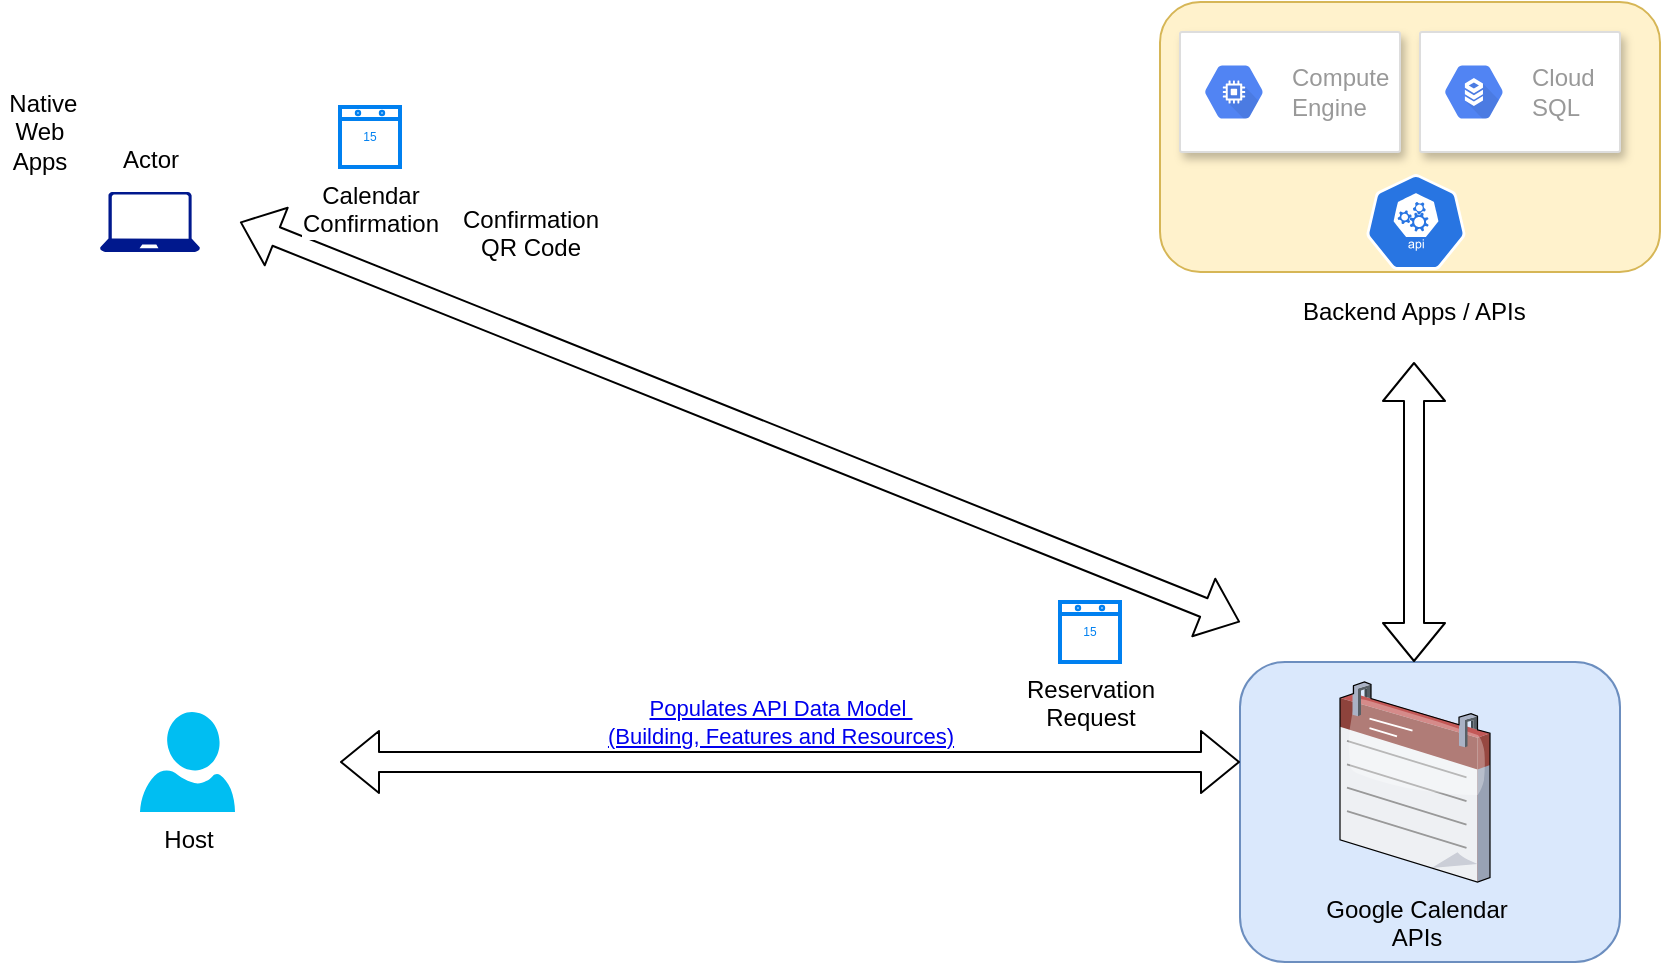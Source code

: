 <mxfile version="13.6.2" type="github" pages="11">
  <diagram id="6UR49E0zUCKmJUAcSpAE" name="architecture">
    <mxGraphModel dx="1033" dy="658" grid="1" gridSize="10" guides="1" tooltips="1" connect="1" arrows="1" fold="1" page="1" pageScale="1" pageWidth="1100" pageHeight="850" math="0" shadow="0">
      <root>
        <mxCell id="DVUXWdo4HBKXd4HaU4E6-0" />
        <mxCell id="DVUXWdo4HBKXd4HaU4E6-1" parent="DVUXWdo4HBKXd4HaU4E6-0" />
        <mxCell id="LEx7qD2o24YmSId129aY-12" value="" style="rounded=1;whiteSpace=wrap;html=1;fillColor=#dae8fc;strokeColor=#6c8ebf;" parent="DVUXWdo4HBKXd4HaU4E6-1" vertex="1">
          <mxGeometry x="640" y="690" width="190" height="150" as="geometry" />
        </mxCell>
        <mxCell id="IR8gEMqMYILpRB2Ss4oT-7" value="" style="rounded=1;whiteSpace=wrap;html=1;fillColor=#fff2cc;strokeColor=#d6b656;" parent="DVUXWdo4HBKXd4HaU4E6-1" vertex="1">
          <mxGeometry x="600" y="360" width="250" height="135" as="geometry" />
        </mxCell>
        <mxCell id="IR8gEMqMYILpRB2Ss4oT-0" value="Actor" style="shape=image;html=1;verticalAlign=top;verticalLabelPosition=bottom;labelBackgroundColor=#ffffff;imageAspect=0;aspect=fixed;image=https://cdn0.iconfinder.com/data/icons/emoji-3-5/64/hand_phone_smartphone-128.png" parent="DVUXWdo4HBKXd4HaU4E6-1" vertex="1">
          <mxGeometry x="70" y="375" width="50" height="50" as="geometry" />
        </mxCell>
        <mxCell id="IR8gEMqMYILpRB2Ss4oT-5" value="Google Calendar&lt;br&gt;APIs" style="verticalLabelPosition=bottom;aspect=fixed;html=1;verticalAlign=top;strokeColor=none;align=center;outlineConnect=0;shape=mxgraph.citrix.calendar;" parent="DVUXWdo4HBKXd4HaU4E6-1" vertex="1">
          <mxGeometry x="690" y="700" width="75" height="100" as="geometry" />
        </mxCell>
        <mxCell id="IR8gEMqMYILpRB2Ss4oT-6" value="Host" style="verticalLabelPosition=bottom;html=1;verticalAlign=top;align=center;strokeColor=none;fillColor=#00BEF2;shape=mxgraph.azure.user;" parent="DVUXWdo4HBKXd4HaU4E6-1" vertex="1">
          <mxGeometry x="90" y="715" width="47.5" height="50" as="geometry" />
        </mxCell>
        <mxCell id="IR8gEMqMYILpRB2Ss4oT-8" value="&amp;nbsp;Backend Apps / APIs" style="text;html=1;align=center;verticalAlign=middle;resizable=0;points=[];autosize=1;" parent="DVUXWdo4HBKXd4HaU4E6-1" vertex="1">
          <mxGeometry x="660" y="505" width="130" height="20" as="geometry" />
        </mxCell>
        <mxCell id="IR8gEMqMYILpRB2Ss4oT-9" value="" style="shape=flexArrow;endArrow=classic;html=1;startArrow=block;" parent="DVUXWdo4HBKXd4HaU4E6-1" edge="1">
          <mxGeometry width="50" height="50" relative="1" as="geometry">
            <mxPoint x="727" y="540" as="sourcePoint" />
            <mxPoint x="727" y="690" as="targetPoint" />
          </mxGeometry>
        </mxCell>
        <mxCell id="LEx7qD2o24YmSId129aY-2" value="" style="shape=flexArrow;endArrow=classic;html=1;strokeColor=#000000;startArrow=block;" parent="DVUXWdo4HBKXd4HaU4E6-1" edge="1">
          <mxGeometry width="50" height="50" relative="1" as="geometry">
            <mxPoint x="190" y="740" as="sourcePoint" />
            <mxPoint x="640" y="740" as="targetPoint" />
          </mxGeometry>
        </mxCell>
        <mxCell id="LEx7qD2o24YmSId129aY-3" value="&lt;a href=&quot;https://support.google.com/a/answer/1033925&quot;&gt;Populates API Data Model&amp;nbsp;&lt;br&gt;(Building, Features and Resources)&lt;/a&gt;" style="edgeLabel;html=1;align=center;verticalAlign=middle;resizable=0;points=[];" parent="LEx7qD2o24YmSId129aY-2" vertex="1" connectable="0">
          <mxGeometry x="-0.205" y="-2" relative="1" as="geometry">
            <mxPoint x="41" y="-22" as="offset" />
          </mxGeometry>
        </mxCell>
        <mxCell id="LEx7qD2o24YmSId129aY-5" value="" style="aspect=fixed;pointerEvents=1;shadow=0;dashed=0;html=1;strokeColor=none;labelPosition=center;verticalLabelPosition=bottom;verticalAlign=top;align=center;fillColor=#00188D;shape=mxgraph.azure.laptop" parent="DVUXWdo4HBKXd4HaU4E6-1" vertex="1">
          <mxGeometry x="70" y="455" width="50" height="30" as="geometry" />
        </mxCell>
        <mxCell id="LEx7qD2o24YmSId129aY-6" value="Reservation &lt;br&gt;Request" style="html=1;verticalLabelPosition=bottom;align=center;labelBackgroundColor=#ffffff;verticalAlign=top;strokeWidth=2;strokeColor=#0080F0;shadow=0;dashed=0;shape=mxgraph.ios7.icons.calendar;" parent="DVUXWdo4HBKXd4HaU4E6-1" vertex="1">
          <mxGeometry x="550" y="660" width="30" height="30" as="geometry" />
        </mxCell>
        <mxCell id="LEx7qD2o24YmSId129aY-7" value="" style="shape=flexArrow;endArrow=classic;html=1;startArrow=block;" parent="DVUXWdo4HBKXd4HaU4E6-1" edge="1">
          <mxGeometry width="50" height="50" relative="1" as="geometry">
            <mxPoint x="640" y="670" as="sourcePoint" />
            <mxPoint x="140" y="470" as="targetPoint" />
          </mxGeometry>
        </mxCell>
        <mxCell id="ki2Zh7Pq-nfiL1ydGcVm-2" value="" style="strokeColor=#dddddd;shadow=1;strokeWidth=1;rounded=1;absoluteArcSize=1;arcSize=2;" parent="DVUXWdo4HBKXd4HaU4E6-1" vertex="1">
          <mxGeometry x="730" y="375" width="100" height="60" as="geometry" />
        </mxCell>
        <mxCell id="ki2Zh7Pq-nfiL1ydGcVm-3" value="Cloud&#xa;SQL" style="dashed=0;connectable=0;html=1;fillColor=#5184F3;strokeColor=none;shape=mxgraph.gcp2.hexIcon;prIcon=cloud_sql;part=1;labelPosition=right;verticalLabelPosition=middle;align=left;verticalAlign=middle;spacingLeft=5;fontColor=#999999;fontSize=12;" parent="ki2Zh7Pq-nfiL1ydGcVm-2" vertex="1">
          <mxGeometry y="0.5" width="44" height="39" relative="1" as="geometry">
            <mxPoint x="5" y="-19.5" as="offset" />
          </mxGeometry>
        </mxCell>
        <mxCell id="ki2Zh7Pq-nfiL1ydGcVm-4" value="" style="strokeColor=#dddddd;shadow=1;strokeWidth=1;rounded=1;absoluteArcSize=1;arcSize=2;" parent="DVUXWdo4HBKXd4HaU4E6-1" vertex="1">
          <mxGeometry x="610" y="375" width="110" height="60" as="geometry" />
        </mxCell>
        <mxCell id="ki2Zh7Pq-nfiL1ydGcVm-5" value="Compute&#xa;Engine" style="dashed=0;connectable=0;html=1;fillColor=#5184F3;strokeColor=none;shape=mxgraph.gcp2.hexIcon;prIcon=compute_engine;part=1;labelPosition=right;verticalLabelPosition=middle;align=left;verticalAlign=middle;spacingLeft=5;fontColor=#999999;fontSize=12;" parent="ki2Zh7Pq-nfiL1ydGcVm-4" vertex="1">
          <mxGeometry y="0.5" width="44" height="39" relative="1" as="geometry">
            <mxPoint x="5" y="-19.5" as="offset" />
          </mxGeometry>
        </mxCell>
        <mxCell id="ki2Zh7Pq-nfiL1ydGcVm-6" value="Calendar &lt;br&gt;Confirmation" style="html=1;verticalLabelPosition=bottom;align=center;labelBackgroundColor=#ffffff;verticalAlign=top;strokeWidth=2;strokeColor=#0080F0;shadow=0;dashed=0;shape=mxgraph.ios7.icons.calendar;" parent="DVUXWdo4HBKXd4HaU4E6-1" vertex="1">
          <mxGeometry x="190" y="412.5" width="30" height="30" as="geometry" />
        </mxCell>
        <mxCell id="ki2Zh7Pq-nfiL1ydGcVm-9" value="&amp;nbsp;Native Web Apps" style="text;html=1;strokeColor=none;fillColor=none;align=center;verticalAlign=middle;whiteSpace=wrap;rounded=0;" parent="DVUXWdo4HBKXd4HaU4E6-1" vertex="1">
          <mxGeometry x="20" y="415" width="40" height="20" as="geometry" />
        </mxCell>
        <mxCell id="ki2Zh7Pq-nfiL1ydGcVm-10" value="" style="html=1;dashed=0;whitespace=wrap;fillColor=#2875E2;strokeColor=#ffffff;points=[[0.005,0.63,0],[0.1,0.2,0],[0.9,0.2,0],[0.5,0,0],[0.995,0.63,0],[0.72,0.99,0],[0.5,1,0],[0.28,0.99,0]];shape=mxgraph.kubernetes.icon;prIcon=api" parent="DVUXWdo4HBKXd4HaU4E6-1" vertex="1">
          <mxGeometry x="703" y="446" width="50" height="48" as="geometry" />
        </mxCell>
        <mxCell id="ki2Zh7Pq-nfiL1ydGcVm-11" value="Confirmation &lt;br&gt;QR Code" style="shape=image;html=1;verticalAlign=top;verticalLabelPosition=bottom;labelBackgroundColor=#ffffff;imageAspect=0;aspect=fixed;image=https://cdn1.iconfinder.com/data/icons/ecommerce-and-business-icon-set/128/qr-code.png" parent="DVUXWdo4HBKXd4HaU4E6-1" vertex="1">
          <mxGeometry x="260" y="405" width="50" height="50" as="geometry" />
        </mxCell>
      </root>
    </mxGraphModel>
  </diagram>
  <diagram id="uDixLBJ5sf7AJKXVnIRn" name="flow">
    
    <mxGraphModel dx="1033" dy="613" grid="1" gridSize="10" guides="1" tooltips="1" connect="1" arrows="1" fold="1" page="1" pageScale="1" pageWidth="850" pageHeight="1100" math="0" shadow="0">
      
      <root>
        
        <mxCell id="O6MYa030lRG6c-xs35VH-0" />
        
        <mxCell id="O6MYa030lRG6c-xs35VH-1" parent="O6MYa030lRG6c-xs35VH-0" />
        
        <mxCell id="O6MYa030lRG6c-xs35VH-2" value="" style="verticalLabelPosition=bottom;verticalAlign=top;html=1;shape=mxgraph.basic.partConcEllipse;startAngle=0.75;endAngle=0.5;arcWidth=0.25;fillColor=#10739E;strokeColor=none;shadow=0;" parent="O6MYa030lRG6c-xs35VH-1" vertex="1">
          
          <mxGeometry x="260" y="270" width="120" height="120" as="geometry" />
          
        </mxCell>
        
        <mxCell id="O6MYa030lRG6c-xs35VH-3" value="" style="verticalLabelPosition=bottom;verticalAlign=top;html=1;shape=mxgraph.basic.partConcEllipse;startAngle=0.25;endAngle=0;arcWidth=0.25;fillColor=#F2931E;strokeColor=none;shadow=0;" parent="O6MYa030lRG6c-xs35VH-1" vertex="1">
          
          <mxGeometry x="260" y="375" width="120" height="120" as="geometry" />
          
        </mxCell>
        
        <mxCell id="O6MYa030lRG6c-xs35VH-4" value="" style="verticalLabelPosition=bottom;verticalAlign=top;html=1;shape=mxgraph.basic.partConcEllipse;startAngle=0.75;endAngle=0.5;arcWidth=0.25;fillColor=#AE4132;strokeColor=none;shadow=0;" parent="O6MYa030lRG6c-xs35VH-1" vertex="1">
          
          <mxGeometry x="365" y="375" width="120" height="120" as="geometry" />
          
        </mxCell>
        
        <mxCell id="O6MYa030lRG6c-xs35VH-5" value="" style="verticalLabelPosition=bottom;verticalAlign=top;html=1;shape=mxgraph.basic.partConcEllipse;startAngle=0.25;endAngle=0;arcWidth=0.25;fillColor=#23445D;strokeColor=none;shadow=0;" parent="O6MYa030lRG6c-xs35VH-1" vertex="1">
          
          <mxGeometry x="365" y="480" width="120" height="120" as="geometry" />
          
        </mxCell>
        
        <mxCell id="O6MYa030lRG6c-xs35VH-6" value="" style="verticalLabelPosition=bottom;verticalAlign=top;html=1;shape=mxgraph.basic.partConcEllipse;startAngle=0.75;endAngle=0.5;arcWidth=0.25;fillColor=#12AAB5;strokeColor=none;shadow=0;" parent="O6MYa030lRG6c-xs35VH-1" vertex="1">
          
          <mxGeometry x="470" y="480" width="120" height="120" as="geometry" />
          
        </mxCell>
        
        <mxCell id="O6MYa030lRG6c-xs35VH-7" value="1" style="shape=ellipse;strokeWidth=6;strokeColor=#10739E;fontSize=15;html=1;fontStyle=1;fontColor=#10739E;shadow=1;" parent="O6MYa030lRG6c-xs35VH-1" vertex="1">
          
          <mxGeometry x="295" y="305" width="50" height="50" as="geometry" />
          
        </mxCell>
        
        <mxCell id="O6MYa030lRG6c-xs35VH-8" value="2" style="shape=ellipse;strokeWidth=6;strokeColor=#F2931E;fontSize=15;html=1;fontStyle=1;fontColor=#F2931E;shadow=1;" parent="O6MYa030lRG6c-xs35VH-1" vertex="1">
          
          <mxGeometry x="295" y="410" width="50" height="50" as="geometry" />
          
        </mxCell>
        
        <mxCell id="O6MYa030lRG6c-xs35VH-9" value="3" style="shape=ellipse;strokeWidth=6;strokeColor=#AE4132;fontSize=15;html=1;fontStyle=1;fontColor=#AE4132;shadow=1;" parent="O6MYa030lRG6c-xs35VH-1" vertex="1">
          
          <mxGeometry x="400" y="410" width="50" height="50" as="geometry" />
          
        </mxCell>
        
        <mxCell id="O6MYa030lRG6c-xs35VH-10" value="4" style="shape=ellipse;strokeWidth=6;strokeColor=#23445D;fontSize=15;html=1;fontStyle=1;fontColor=#23445D;shadow=1;" parent="O6MYa030lRG6c-xs35VH-1" vertex="1">
          
          <mxGeometry x="400" y="515" width="50" height="50" as="geometry" />
          
        </mxCell>
        
        <mxCell id="O6MYa030lRG6c-xs35VH-11" value="5" style="shape=ellipse;strokeWidth=6;strokeColor=#12AAB5;fontSize=15;html=1;fontStyle=1;fontColor=#12AAB5;shadow=1;" parent="O6MYa030lRG6c-xs35VH-1" vertex="1">
          
          <mxGeometry x="505" y="515" width="50" height="50" as="geometry" />
          
        </mxCell>
        
        <mxCell id="O6MYa030lRG6c-xs35VH-12" value="&lt;font style=&quot;font-size: 10px&quot;&gt;&lt;font style=&quot;font-size: 12px&quot; color=&quot;#10739E&quot;&gt;&lt;b&gt;Backend&lt;/b&gt;&lt;/font&gt;&lt;br&gt;&lt;font size=&quot;1&quot;&gt;Admin backend sets up section/course calendar events for all registered students&lt;/font&gt;&lt;/font&gt;" style="rounded=1;strokeColor=none;fillColor=#EEEEEE;align=center;arcSize=12;verticalAlign=top;whiteSpace=wrap;html=1;fontSize=12;spacing=3;shadow=0;" parent="O6MYa030lRG6c-xs35VH-1" vertex="1">
          
          <mxGeometry x="390" y="290" width="180" height="70" as="geometry" />
          
        </mxCell>
        
        <mxCell id="O6MYa030lRG6c-xs35VH-13" value="&lt;font&gt;&lt;font style=&quot;font-size: 12px&quot; color=&quot;#F2931E&quot;&gt;&lt;b&gt;App&lt;/b&gt;&lt;/font&gt;&lt;br&gt;&lt;br&gt;&lt;span style=&quot;font-size: 10px&quot;&gt;Student sends booking requests up to [48h] before the section/class starts and takes a health pledge.&lt;/span&gt;&lt;br&gt;&lt;/font&gt;" style="rounded=1;strokeColor=none;fillColor=#EEEEEE;align=center;arcSize=12;verticalAlign=top;whiteSpace=wrap;html=1;fontSize=12;spacing=3;shadow=0;" parent="O6MYa030lRG6c-xs35VH-1" vertex="1">
          
          <mxGeometry x="70" y="400" width="180" height="80" as="geometry" />
          
        </mxCell>
        
        <mxCell id="O6MYa030lRG6c-xs35VH-14" value="&lt;font&gt;&lt;font style=&quot;font-size: 12px&quot; color=&quot;#AE4132&quot;&gt;&lt;b&gt;Backend&lt;/b&gt;&lt;/font&gt;&lt;br&gt;&lt;span style=&quot;font-size: 10px&quot;&gt;It sends booking confirmation to a subset of students selected by a policy (algorithm).&lt;/span&gt;&lt;br&gt;&lt;/font&gt;" style="rounded=1;strokeColor=none;fillColor=#EEEEEE;align=center;arcSize=12;verticalAlign=top;whiteSpace=wrap;html=1;fontSize=12;spacing=3;shadow=0;" parent="O6MYa030lRG6c-xs35VH-1" vertex="1">
          
          <mxGeometry x="495" y="400" width="180" height="70" as="geometry" />
          
        </mxCell>
        
        <mxCell id="O6MYa030lRG6c-xs35VH-15" value="&lt;font&gt;&lt;font style=&quot;font-size: 12px&quot; color=&quot;#23445D&quot;&gt;&lt;b&gt;App&lt;/b&gt;&lt;/font&gt;&lt;br&gt;&lt;font size=&quot;1&quot;&gt;Confirmed students 24h before class starts, receive&amp;nbsp;&lt;/font&gt;&lt;span style=&quot;font-size: x-small&quot;&gt;calendar confirmation and can access the&amp;nbsp;&lt;/span&gt;&lt;font size=&quot;1&quot;&gt;QR Code.&lt;/font&gt;&lt;br&gt;&lt;/font&gt;" style="rounded=1;strokeColor=none;fillColor=#EEEEEE;align=center;arcSize=12;verticalAlign=top;whiteSpace=wrap;html=1;fontSize=12;spacing=3;shadow=0;" parent="O6MYa030lRG6c-xs35VH-1" vertex="1">
          
          <mxGeometry x="150" y="505" width="205" height="75" as="geometry" />
          
        </mxCell>
        
        <mxCell id="O6MYa030lRG6c-xs35VH-16" value="&lt;font&gt;&lt;font color=&quot;#12aab5&quot;&gt;&lt;b&gt;App&lt;/b&gt;&lt;/font&gt;&lt;br&gt;&lt;font size=&quot;1&quot;&gt;Professor scans the students&#39; QR code&amp;nbsp;&lt;/font&gt;&lt;span style=&quot;font-size: x-small&quot;&gt;at the beginning of the class and attendance is updated.&lt;/span&gt;&lt;br&gt;&lt;/font&gt;" style="rounded=1;strokeColor=none;fillColor=#EEEEEE;align=center;arcSize=12;verticalAlign=top;whiteSpace=wrap;html=1;fontSize=12;spacing=3;shadow=0;" parent="O6MYa030lRG6c-xs35VH-1" vertex="1">
          
          <mxGeometry x="600" y="505" width="180" height="70" as="geometry" />
          
        </mxCell>
        
      </root>
      
    </mxGraphModel>
    
  </diagram>
  <diagram id="9K_WC3aeW83WYNAwP4Ut" name="roles">
    
    <mxGraphModel dx="1251" dy="794" grid="1" gridSize="10" guides="1" tooltips="1" connect="1" arrows="1" fold="1" page="1" pageScale="1" pageWidth="850" pageHeight="1100" math="0" shadow="0">
      
      <root>
        
        <mxCell id="loiepSlWFmzy4rCkkztg-0" />
        
        <mxCell id="loiepSlWFmzy4rCkkztg-1" parent="loiepSlWFmzy4rCkkztg-0" />
        
        <mxCell id="loiepSlWFmzy4rCkkztg-10" value="" style="group" parent="loiepSlWFmzy4rCkkztg-1" vertex="1" connectable="0">
          
          <mxGeometry x="150" y="60" width="440" height="430" as="geometry" />
          
        </mxCell>
        
        <mxCell id="loiepSlWFmzy4rCkkztg-6" value="" style="ellipse;html=1;strokeWidth=4;fillColor=#10739E;strokeColor=#ffffff;shadow=0;fontSize=10;fontColor=#FFFFFF;align=center;fontStyle=0;whiteSpace=wrap;spacing=10;" parent="loiepSlWFmzy4rCkkztg-10" vertex="1">
          
          <mxGeometry width="440" height="430" as="geometry" />
          
        </mxCell>
        
        <mxCell id="loiepSlWFmzy4rCkkztg-7" value="" style="ellipse;html=1;strokeWidth=4;fillColor=#F2931E;strokeColor=#ffffff;shadow=0;fontSize=10;fontColor=#FFFFFF;align=center;fontStyle=0;whiteSpace=wrap;spacing=10;" parent="loiepSlWFmzy4rCkkztg-10" vertex="1">
          
          <mxGeometry x="62.857" y="61.429" width="314.286" height="307.143" as="geometry" />
          
        </mxCell>
        
        <mxCell id="loiepSlWFmzy4rCkkztg-8" value="" style="ellipse;html=1;strokeWidth=4;fillColor=#AE4132;strokeColor=#ffffff;shadow=0;fontSize=10;fontColor=#FFFFFF;align=center;fontStyle=0;whiteSpace=wrap;spacing=10;" parent="loiepSlWFmzy4rCkkztg-10" vertex="1">
          
          <mxGeometry x="125.714" y="122.857" width="188.571" height="184.286" as="geometry" />
          
        </mxCell>
        
        <mxCell id="loiepSlWFmzy4rCkkztg-9" value="STUDENT" style="ellipse;html=1;strokeWidth=4;fillColor=#23445D;strokeColor=#ffffff;shadow=0;fontSize=10;fontColor=#FFFFFF;align=center;fontStyle=0;whiteSpace=wrap;spacing=10;" parent="loiepSlWFmzy4rCkkztg-10" vertex="1">
          
          <mxGeometry x="188.571" y="184.286" width="62.857" height="61.429" as="geometry" />
          
        </mxCell>
        
        <mxCell id="loiepSlWFmzy4rCkkztg-11" value="FACULTY" style="text;html=1;strokeColor=none;fillColor=none;align=center;verticalAlign=middle;whiteSpace=wrap;rounded=0;fontColor=#FFFFFF;" parent="loiepSlWFmzy4rCkkztg-10" vertex="1">
          
          <mxGeometry x="200" y="150" width="40" height="20" as="geometry" />
          
        </mxCell>
        
        <mxCell id="loiepSlWFmzy4rCkkztg-12" value="ADMINISTRATION" style="text;html=1;strokeColor=none;fillColor=none;align=center;verticalAlign=middle;whiteSpace=wrap;rounded=0;fontColor=#FFFFFF;" parent="loiepSlWFmzy4rCkkztg-10" vertex="1">
          
          <mxGeometry x="200" y="90" width="40" height="20" as="geometry" />
          
        </mxCell>
        
      </root>
      
    </mxGraphModel>
    
  </diagram>
  <diagram id="oVmoF0TRaC0kAYSAslc9" name="capacity-limits">
    
    <mxGraphModel dx="1251" dy="794" grid="1" gridSize="10" guides="1" tooltips="1" connect="1" arrows="1" fold="1" page="1" pageScale="1" pageWidth="850" pageHeight="1100" math="1" shadow="0">
      
      <root>
        
        <mxCell id="KMY4CzMLG-l6zkBM7bU9-0" />
        
        <mxCell id="KMY4CzMLG-l6zkBM7bU9-1" parent="KMY4CzMLG-l6zkBM7bU9-0" />
        
        <mxCell id="KMY4CzMLG-l6zkBM7bU9-7" value="" style="verticalLabelPosition=middle;verticalAlign=middle;html=1;shape=mxgraph.infographic.cylinder;fillColor=#f8cecc;strokeColor=#b85450;shadow=0;align=left;labelPosition=right;spacingLeft=10;fontStyle=1;rotation=90;" parent="KMY4CzMLG-l6zkBM7bU9-1" vertex="1">
          
          <mxGeometry x="310" y="110" width="100" height="430" as="geometry" />
          
        </mxCell>
        
        <mxCell id="KMY4CzMLG-l6zkBM7bU9-3" value="" style="verticalLabelPosition=middle;verticalAlign=middle;html=1;shape=mxgraph.infographic.cylinder;fillColor=#d5e8d4;strokeColor=#82b366;shadow=0;align=left;labelPosition=right;spacingLeft=10;fontStyle=1;rotation=90;" parent="KMY4CzMLG-l6zkBM7bU9-1" vertex="1">
          
          <mxGeometry x="170" y="250" width="100" height="150" as="geometry" />
          
        </mxCell>
        
        <mxCell id="KMY4CzMLG-l6zkBM7bU9-12" value="&lt;span style=&quot;font-weight: 700 ; text-align: left&quot;&gt;$$K$$&lt;/span&gt;" style="text;html=1;strokeColor=none;fillColor=none;align=center;verticalAlign=middle;whiteSpace=wrap;rounded=0;" parent="KMY4CzMLG-l6zkBM7bU9-1" vertex="1">
          
          <mxGeometry x="490" y="315" width="40" height="20" as="geometry" />
          
        </mxCell>
        
        <mxCell id="KMY4CzMLG-l6zkBM7bU9-13" value="&lt;span style=&quot;font-weight: 700 ; text-align: left&quot;&gt;$$C$$&lt;/span&gt;" style="text;html=1;strokeColor=none;fillColor=none;align=center;verticalAlign=middle;whiteSpace=wrap;rounded=0;" parent="KMY4CzMLG-l6zkBM7bU9-1" vertex="1">
          
          <mxGeometry x="220" y="310" width="40" height="20" as="geometry" />
          
        </mxCell>
        
      </root>
      
    </mxGraphModel>
    
  </diagram>
  <diagram id="m_3KfsEvLQpTZX2GAXlw" name="roadmap">
    
    <mxGraphModel dx="1251" dy="794" grid="1" gridSize="10" guides="1" tooltips="1" connect="1" arrows="1" fold="1" page="1" pageScale="1" pageWidth="850" pageHeight="1100" math="0" shadow="0">
      
      <root>
        
        <mxCell id="YmnDM2qmXiPz7Pyf6KJ5-0" />
        
        <mxCell id="YmnDM2qmXiPz7Pyf6KJ5-1" parent="YmnDM2qmXiPz7Pyf6KJ5-0" />
        
        <mxCell id="YmnDM2qmXiPz7Pyf6KJ5-3" value="" style="fillColor=#dddddd;rounded=0;strokeColor=none;fontColor=#FFFFFF;" parent="YmnDM2qmXiPz7Pyf6KJ5-1" vertex="1">
          
          <mxGeometry x="80" y="280" width="575" height="30" as="geometry" />
          
        </mxCell>
        
        <mxCell id="YmnDM2qmXiPz7Pyf6KJ5-5" value="July" style="shape=mxgraph.infographic.ribbonSimple;notch1=0;notch2=10;notch=0;html=1;fillColor=#F2931E;strokeColor=none;shadow=0;fontSize=17;fontColor=#FFFFFF;align=left;spacingLeft=10;fontStyle=1;" parent="YmnDM2qmXiPz7Pyf6KJ5-1" vertex="1">
          
          <mxGeometry x="180" y="270" width="120" height="50" as="geometry" />
          
        </mxCell>
        
        <mxCell id="YmnDM2qmXiPz7Pyf6KJ5-6" value="August" style="shape=mxgraph.infographic.ribbonSimple;notch1=0;notch2=10;notch=0;html=1;fillColor=#AE4132;strokeColor=none;shadow=0;fontSize=17;fontColor=#FFFFFF;align=left;spacingLeft=10;fontStyle=1;" parent="YmnDM2qmXiPz7Pyf6KJ5-1" vertex="1">
          
          <mxGeometry x="340" y="270" width="120" height="50" as="geometry" />
          
        </mxCell>
        
        <mxCell id="YmnDM2qmXiPz7Pyf6KJ5-7" value="Sept" style="shape=mxgraph.infographic.ribbonSimple;notch1=0;notch2=10;notch=0;html=1;fillColor=#23445D;strokeColor=none;shadow=0;fontSize=17;fontColor=#FFFFFF;align=left;spacingLeft=10;fontStyle=1;" parent="YmnDM2qmXiPz7Pyf6KJ5-1" vertex="1">
          
          <mxGeometry x="500" y="270" width="120" height="50" as="geometry" />
          
        </mxCell>
        
        <mxCell id="YmnDM2qmXiPz7Pyf6KJ5-10" value="&lt;font style=&quot;font-size: 12px&quot;&gt;&lt;font color=&quot;#f2931e&quot; style=&quot;font-size: 12px&quot;&gt;&lt;b style=&quot;font-size: 12px&quot;&gt;beta&lt;/b&gt;&lt;/font&gt;&lt;br style=&quot;font-size: 12px&quot;&gt;&lt;font style=&quot;font-size: 12px&quot;&gt;Integration API &lt;br style=&quot;font-size: 12px&quot;&gt;Test with two institutions&amp;nbsp;&lt;br style=&quot;font-size: 12px&quot;&gt;Migration to GCP/AWS/Azure&lt;br style=&quot;font-size: 12px&quot;&gt;&lt;/font&gt;&lt;/font&gt;" style="rounded=1;strokeColor=none;fillColor=#DDDDDD;align=center;arcSize=12;verticalAlign=top;whiteSpace=wrap;html=1;fontSize=12;" parent="YmnDM2qmXiPz7Pyf6KJ5-1" vertex="1">
          
          <mxGeometry x="140" y="330" width="200" height="70" as="geometry" />
          
        </mxCell>
        
        <mxCell id="YmnDM2qmXiPz7Pyf6KJ5-11" value="&lt;font&gt;&lt;font color=&quot;#ae4132&quot;&gt;&lt;b&gt;pre-launch / QA&lt;br&gt;&lt;/b&gt;&lt;/font&gt;&lt;br&gt;Testing at scale&lt;br&gt;Dry runs&lt;br&gt;&lt;br&gt;&amp;nbsp;&lt;br&gt;&lt;/font&gt;" style="rounded=1;strokeColor=none;fillColor=#DDDDDD;align=center;arcSize=12;verticalAlign=top;whiteSpace=wrap;html=1;fontSize=12;" parent="YmnDM2qmXiPz7Pyf6KJ5-1" vertex="1">
          
          <mxGeometry x="300" y="190" width="200" height="70" as="geometry" />
          
        </mxCell>
        
        <mxCell id="YmnDM2qmXiPz7Pyf6KJ5-12" value="&lt;font&gt;&lt;font color=&quot;#23445d&quot;&gt;&lt;b&gt;production&lt;/b&gt;&lt;/font&gt;&lt;br&gt;&lt;br&gt;Go live.&lt;br&gt;&lt;/font&gt;" style="rounded=1;strokeColor=none;fillColor=#DDDDDD;align=center;arcSize=12;verticalAlign=top;whiteSpace=wrap;html=1;fontSize=12;" parent="YmnDM2qmXiPz7Pyf6KJ5-1" vertex="1">
          
          <mxGeometry x="460" y="330" width="200" height="70" as="geometry" />
          
        </mxCell>
        
      </root>
      
    </mxGraphModel>
    
  </diagram>
  <diagram id="fTwF6scq5quUJbGASzu6" name="system">
    <mxGraphModel dx="1251" dy="750" grid="1" gridSize="10" guides="1" tooltips="1" connect="1" arrows="1" fold="1" page="1" pageScale="1" pageWidth="850" pageHeight="1100" math="0" shadow="0">
      <root>
        <mxCell id="bBXJQ6xIGlWF0ZMnjHXn-0" />
        <mxCell id="bBXJQ6xIGlWF0ZMnjHXn-1" parent="bBXJQ6xIGlWF0ZMnjHXn-0" />
        <mxCell id="fEST4_GUfuOnKdDzPDQq-6" value="" style="edgeStyle=orthogonalEdgeStyle;rounded=0;orthogonalLoop=1;jettySize=auto;html=1;" parent="bBXJQ6xIGlWF0ZMnjHXn-1" source="fEST4_GUfuOnKdDzPDQq-0" target="fEST4_GUfuOnKdDzPDQq-3" edge="1">
          <mxGeometry relative="1" as="geometry" />
        </mxCell>
        <mxCell id="fEST4_GUfuOnKdDzPDQq-0" value="User &lt;br&gt;Attribute &lt;br&gt;Table" style="shape=step;perimeter=stepPerimeter;whiteSpace=wrap;html=1;fixedSize=1;" parent="bBXJQ6xIGlWF0ZMnjHXn-1" vertex="1">
          <mxGeometry x="160" y="120" width="120" height="80" as="geometry" />
        </mxCell>
        <mxCell id="fEST4_GUfuOnKdDzPDQq-5" value="" style="edgeStyle=orthogonalEdgeStyle;rounded=0;orthogonalLoop=1;jettySize=auto;html=1;" parent="bBXJQ6xIGlWF0ZMnjHXn-1" source="fEST4_GUfuOnKdDzPDQq-1" target="fEST4_GUfuOnKdDzPDQq-3" edge="1">
          <mxGeometry relative="1" as="geometry" />
        </mxCell>
        <mxCell id="fEST4_GUfuOnKdDzPDQq-1" value="Resource&lt;br&gt;Attribute&lt;br&gt;Table" style="shape=step;perimeter=stepPerimeter;whiteSpace=wrap;html=1;fixedSize=1;" parent="bBXJQ6xIGlWF0ZMnjHXn-1" vertex="1">
          <mxGeometry x="160" y="240" width="120" height="80" as="geometry" />
        </mxCell>
        <mxCell id="fEST4_GUfuOnKdDzPDQq-4" value="" style="edgeStyle=orthogonalEdgeStyle;rounded=0;orthogonalLoop=1;jettySize=auto;html=1;" parent="bBXJQ6xIGlWF0ZMnjHXn-1" source="fEST4_GUfuOnKdDzPDQq-2" target="fEST4_GUfuOnKdDzPDQq-3" edge="1">
          <mxGeometry relative="1" as="geometry" />
        </mxCell>
        <mxCell id="fEST4_GUfuOnKdDzPDQq-2" value="Policy&lt;br&gt;Parameters" style="shape=step;perimeter=stepPerimeter;whiteSpace=wrap;html=1;fixedSize=1;" parent="bBXJQ6xIGlWF0ZMnjHXn-1" vertex="1">
          <mxGeometry x="160" y="360" width="120" height="80" as="geometry" />
        </mxCell>
        <mxCell id="fEST4_GUfuOnKdDzPDQq-7" style="edgeStyle=orthogonalEdgeStyle;rounded=0;orthogonalLoop=1;jettySize=auto;html=1;exitX=1;exitY=0.5;exitDx=0;exitDy=0;" parent="bBXJQ6xIGlWF0ZMnjHXn-1" source="fEST4_GUfuOnKdDzPDQq-3" edge="1">
          <mxGeometry relative="1" as="geometry">
            <mxPoint x="220" y="110" as="targetPoint" />
            <Array as="points">
              <mxPoint x="580" y="280" />
              <mxPoint x="580" y="80" />
              <mxPoint x="220" y="80" />
            </Array>
          </mxGeometry>
        </mxCell>
        <mxCell id="fEST4_GUfuOnKdDzPDQq-3" value="Scheduling&lt;br&gt;Algorithm" style="rounded=0;whiteSpace=wrap;html=1;" parent="bBXJQ6xIGlWF0ZMnjHXn-1" vertex="1">
          <mxGeometry x="400" y="120" width="120" height="320" as="geometry" />
        </mxCell>
        <mxCell id="gmpsWvnRdM0jYUYvAgK4-0" value="Controller" style="rounded=0;whiteSpace=wrap;html=1;" parent="bBXJQ6xIGlWF0ZMnjHXn-1" vertex="1">
          <mxGeometry x="400" y="120" width="120" height="320" as="geometry" />
        </mxCell>
        <mxCell id="gmpsWvnRdM0jYUYvAgK4-1" value="Scheduling Function" style="rounded=0;whiteSpace=wrap;html=1;align=center;" parent="bBXJQ6xIGlWF0ZMnjHXn-1" vertex="1">
          <mxGeometry x="405" y="320" width="110" height="50" as="geometry" />
        </mxCell>
        <mxCell id="gmpsWvnRdM0jYUYvAgK4-2" value="Utility &lt;br&gt;Function" style="rounded=0;whiteSpace=wrap;html=1;align=center;" parent="bBXJQ6xIGlWF0ZMnjHXn-1" vertex="1">
          <mxGeometry x="405" y="380" width="110" height="50" as="geometry" />
        </mxCell>
        <mxCell id="gmpsWvnRdM0jYUYvAgK4-3" value="Prioritization&lt;br&gt;Function" style="rounded=0;whiteSpace=wrap;html=1;align=center;" parent="bBXJQ6xIGlWF0ZMnjHXn-1" vertex="1">
          <mxGeometry x="405" y="140" width="110" height="50" as="geometry" />
        </mxCell>
        <mxCell id="Sprf-eJBD2858Z0ITZfo-0" value="Metrics&lt;br&gt;Function" style="rounded=0;whiteSpace=wrap;html=1;align=center;" vertex="1" parent="bBXJQ6xIGlWF0ZMnjHXn-1">
          <mxGeometry x="405" y="210" width="110" height="50" as="geometry" />
        </mxCell>
        <mxCell id="4Rj_JSDskiwGen6VagTt-2" style="edgeStyle=orthogonalEdgeStyle;rounded=0;orthogonalLoop=1;jettySize=auto;html=1;entryX=1;entryY=0.75;entryDx=0;entryDy=0;" edge="1" parent="bBXJQ6xIGlWF0ZMnjHXn-1" target="gmpsWvnRdM0jYUYvAgK4-0">
          <mxGeometry relative="1" as="geometry">
            <mxPoint x="680" y="360" as="sourcePoint" />
          </mxGeometry>
        </mxCell>
        <mxCell id="Ef5rtAms_GWakdCEV3gy-0" value="User" style="rounded=0;whiteSpace=wrap;html=1;" vertex="1" parent="bBXJQ6xIGlWF0ZMnjHXn-1">
          <mxGeometry x="680" y="170" width="120" height="270" as="geometry" />
        </mxCell>
        <mxCell id="Ef5rtAms_GWakdCEV3gy-1" value="Cancellation&lt;br&gt;Function" style="rounded=0;whiteSpace=wrap;html=1;align=center;" vertex="1" parent="bBXJQ6xIGlWF0ZMnjHXn-1">
          <mxGeometry x="685" y="380" width="110" height="50" as="geometry" />
        </mxCell>
        <mxCell id="Ef5rtAms_GWakdCEV3gy-2" value="Presence&amp;nbsp;&lt;br&gt;Verification&lt;br&gt;Function" style="rounded=0;whiteSpace=wrap;html=1;align=center;" vertex="1" parent="bBXJQ6xIGlWF0ZMnjHXn-1">
          <mxGeometry x="685" y="180" width="110" height="50" as="geometry" />
        </mxCell>
        <mxCell id="YOvtfvTHpheNgZ3fokFw-0" value="Booking &lt;br&gt;Function" style="rounded=0;whiteSpace=wrap;html=1;align=center;" vertex="1" parent="bBXJQ6xIGlWF0ZMnjHXn-1">
          <mxGeometry x="685" y="320" width="110" height="50" as="geometry" />
        </mxCell>
      </root>
    </mxGraphModel>
  </diagram>
  <diagram id="2L93mvaxtoRQ946PYBPo" name="system-patent">
    <mxGraphModel dx="1251" dy="750" grid="1" gridSize="10" guides="1" tooltips="1" connect="1" arrows="1" fold="1" page="1" pageScale="1" pageWidth="850" pageHeight="1100" math="0" shadow="0">
      <root>
        <mxCell id="HzReiiJI8yFML3IlunLQ-0" />
        <mxCell id="HzReiiJI8yFML3IlunLQ-1" parent="HzReiiJI8yFML3IlunLQ-0" />
        <mxCell id="AVYQ8YgASc5CtdClENTU-0" value="User" style="rounded=0;whiteSpace=wrap;html=1;" vertex="1" parent="HzReiiJI8yFML3IlunLQ-1">
          <mxGeometry x="680" y="170" width="120" height="270" as="geometry" />
        </mxCell>
        <mxCell id="23Bl_Q69HBVPup4M_r0B-0" value="" style="edgeStyle=orthogonalEdgeStyle;rounded=0;orthogonalLoop=1;jettySize=auto;html=1;" parent="HzReiiJI8yFML3IlunLQ-1" source="23Bl_Q69HBVPup4M_r0B-1" target="23Bl_Q69HBVPup4M_r0B-7" edge="1">
          <mxGeometry relative="1" as="geometry" />
        </mxCell>
        <mxCell id="23Bl_Q69HBVPup4M_r0B-1" value="User &lt;br&gt;Attribute &lt;br&gt;Table" style="shape=step;perimeter=stepPerimeter;whiteSpace=wrap;html=1;fixedSize=1;" parent="HzReiiJI8yFML3IlunLQ-1" vertex="1">
          <mxGeometry x="160" y="120" width="120" height="80" as="geometry" />
        </mxCell>
        <mxCell id="23Bl_Q69HBVPup4M_r0B-2" value="" style="edgeStyle=orthogonalEdgeStyle;rounded=0;orthogonalLoop=1;jettySize=auto;html=1;" parent="HzReiiJI8yFML3IlunLQ-1" source="23Bl_Q69HBVPup4M_r0B-3" target="23Bl_Q69HBVPup4M_r0B-7" edge="1">
          <mxGeometry relative="1" as="geometry" />
        </mxCell>
        <mxCell id="23Bl_Q69HBVPup4M_r0B-3" value="Resource&lt;br&gt;Attribute&lt;br&gt;Table" style="shape=step;perimeter=stepPerimeter;whiteSpace=wrap;html=1;fixedSize=1;" parent="HzReiiJI8yFML3IlunLQ-1" vertex="1">
          <mxGeometry x="160" y="240" width="120" height="80" as="geometry" />
        </mxCell>
        <mxCell id="23Bl_Q69HBVPup4M_r0B-4" value="" style="edgeStyle=orthogonalEdgeStyle;rounded=0;orthogonalLoop=1;jettySize=auto;html=1;" parent="HzReiiJI8yFML3IlunLQ-1" source="23Bl_Q69HBVPup4M_r0B-5" target="23Bl_Q69HBVPup4M_r0B-7" edge="1">
          <mxGeometry relative="1" as="geometry" />
        </mxCell>
        <mxCell id="23Bl_Q69HBVPup4M_r0B-5" value="Policy&lt;br&gt;Parameters" style="shape=step;perimeter=stepPerimeter;whiteSpace=wrap;html=1;fixedSize=1;" parent="HzReiiJI8yFML3IlunLQ-1" vertex="1">
          <mxGeometry x="160" y="360" width="120" height="80" as="geometry" />
        </mxCell>
        <mxCell id="23Bl_Q69HBVPup4M_r0B-6" style="edgeStyle=orthogonalEdgeStyle;rounded=0;orthogonalLoop=1;jettySize=auto;html=1;exitX=1;exitY=0.5;exitDx=0;exitDy=0;" parent="HzReiiJI8yFML3IlunLQ-1" source="23Bl_Q69HBVPup4M_r0B-7" edge="1">
          <mxGeometry relative="1" as="geometry">
            <mxPoint x="220" y="110" as="targetPoint" />
            <Array as="points">
              <mxPoint x="580" y="280" />
              <mxPoint x="580" y="80" />
              <mxPoint x="220" y="80" />
            </Array>
          </mxGeometry>
        </mxCell>
        <mxCell id="23Bl_Q69HBVPup4M_r0B-13" value="Update Tables" style="edgeLabel;html=1;align=center;verticalAlign=middle;resizable=0;points=[];" parent="23Bl_Q69HBVPup4M_r0B-6" vertex="1" connectable="0">
          <mxGeometry x="0.123" y="4" relative="1" as="geometry">
            <mxPoint x="5" y="-4" as="offset" />
          </mxGeometry>
        </mxCell>
        <mxCell id="23Bl_Q69HBVPup4M_r0B-7" value="Controller" style="rounded=0;whiteSpace=wrap;html=1;" parent="HzReiiJI8yFML3IlunLQ-1" vertex="1">
          <mxGeometry x="400" y="120" width="120" height="320" as="geometry" />
        </mxCell>
        <mxCell id="23Bl_Q69HBVPup4M_r0B-8" value="100" style="strokeWidth=1;shadow=0;dashed=0;align=center;html=1;shape=mxgraph.mockup.text.callout;linkText=;textSize=17;textColor=#666666;callDir=NW;callStyle=line;fontSize=17;fontColor=#666666;align=left;verticalAlign=top;strokeColor=#666666;" parent="HzReiiJI8yFML3IlunLQ-1" vertex="1">
          <mxGeometry x="80" y="70" width="90" height="50" as="geometry" />
        </mxCell>
        <mxCell id="23Bl_Q69HBVPup4M_r0B-9" value="101" style="strokeWidth=1;shadow=0;dashed=0;align=center;html=1;shape=mxgraph.mockup.text.callout;linkText=;textSize=17;textColor=#666666;callDir=NW;callStyle=line;fontSize=17;fontColor=#666666;align=left;verticalAlign=top;strokeColor=#666666;" parent="HzReiiJI8yFML3IlunLQ-1" vertex="1">
          <mxGeometry x="75" y="180" width="100" height="60" as="geometry" />
        </mxCell>
        <mxCell id="23Bl_Q69HBVPup4M_r0B-10" value="102" style="strokeWidth=1;shadow=0;dashed=0;align=center;html=1;shape=mxgraph.mockup.text.callout;linkText=;textSize=17;textColor=#666666;callDir=NW;callStyle=line;fontSize=17;fontColor=#666666;align=left;verticalAlign=top;strokeColor=#666666;" parent="HzReiiJI8yFML3IlunLQ-1" vertex="1">
          <mxGeometry x="70" y="300" width="100" height="60" as="geometry" />
        </mxCell>
        <mxCell id="23Bl_Q69HBVPup4M_r0B-11" value="103" style="strokeWidth=1;shadow=0;dashed=0;align=center;html=1;shape=mxgraph.mockup.text.callout;linkText=;textSize=17;textColor=#666666;callDir=NE;callStyle=line;fontSize=17;fontColor=#666666;align=right;verticalAlign=top;strokeColor=#666666;" parent="HzReiiJI8yFML3IlunLQ-1" vertex="1">
          <mxGeometry x="520" y="280" width="85" height="40" as="geometry" />
        </mxCell>
        <mxCell id="pIKPtrpvNNGyG9sFSJ9t-0" value="Scheduling Function" style="rounded=0;whiteSpace=wrap;html=1;align=center;" parent="HzReiiJI8yFML3IlunLQ-1" vertex="1">
          <mxGeometry x="405" y="320" width="110" height="50" as="geometry" />
        </mxCell>
        <mxCell id="pIKPtrpvNNGyG9sFSJ9t-1" value="104" style="strokeWidth=1;shadow=0;dashed=0;align=center;html=1;shape=mxgraph.mockup.text.callout;linkText=;textSize=17;textColor=#666666;callDir=NE;callStyle=line;fontSize=17;fontColor=#666666;align=right;verticalAlign=top;strokeColor=#666666;" parent="HzReiiJI8yFML3IlunLQ-1" vertex="1">
          <mxGeometry x="510" y="320" width="90" height="20" as="geometry" />
        </mxCell>
        <mxCell id="pIKPtrpvNNGyG9sFSJ9t-2" value="Utility &lt;br&gt;Function" style="rounded=0;whiteSpace=wrap;html=1;align=center;" parent="HzReiiJI8yFML3IlunLQ-1" vertex="1">
          <mxGeometry x="405" y="380" width="110" height="50" as="geometry" />
        </mxCell>
        <mxCell id="pIKPtrpvNNGyG9sFSJ9t-3" value="Prioritization&lt;br&gt;Function" style="rounded=0;whiteSpace=wrap;html=1;align=center;" parent="HzReiiJI8yFML3IlunLQ-1" vertex="1">
          <mxGeometry x="405" y="135" width="110" height="50" as="geometry" />
        </mxCell>
        <mxCell id="pIKPtrpvNNGyG9sFSJ9t-4" value="105" style="strokeWidth=1;shadow=0;dashed=0;align=center;html=1;shape=mxgraph.mockup.text.callout;linkText=;textSize=17;textColor=#666666;callDir=NE;callStyle=line;fontSize=17;fontColor=#666666;align=right;verticalAlign=top;strokeColor=#666666;" parent="HzReiiJI8yFML3IlunLQ-1" vertex="1">
          <mxGeometry x="470" y="410" width="120" height="10" as="geometry" />
        </mxCell>
        <mxCell id="pIKPtrpvNNGyG9sFSJ9t-5" value="106" style="strokeWidth=1;shadow=0;dashed=0;align=center;html=1;shape=mxgraph.mockup.text.callout;linkText=;textSize=17;textColor=#666666;callDir=NE;callStyle=line;fontSize=17;fontColor=#666666;align=right;verticalAlign=top;strokeColor=#666666;" parent="HzReiiJI8yFML3IlunLQ-1" vertex="1">
          <mxGeometry x="510" y="155" width="105" height="10" as="geometry" />
        </mxCell>
        <mxCell id="lmhpBGAp9X8fVGj0Dh9y-0" value="Metrics&lt;br&gt;Function" style="rounded=0;whiteSpace=wrap;html=1;align=center;" vertex="1" parent="HzReiiJI8yFML3IlunLQ-1">
          <mxGeometry x="405" y="200" width="110" height="50" as="geometry" />
        </mxCell>
        <mxCell id="5bw0oe30HaCXE1p-1HVZ-0" value="107" style="strokeWidth=1;shadow=0;dashed=0;align=center;html=1;shape=mxgraph.mockup.text.callout;linkText=;textSize=17;textColor=#666666;callDir=NE;callStyle=line;fontSize=17;fontColor=#666666;align=right;verticalAlign=top;strokeColor=#666666;" vertex="1" parent="HzReiiJI8yFML3IlunLQ-1">
          <mxGeometry x="510" y="210" width="105" height="10" as="geometry" />
        </mxCell>
        <mxCell id="AVYQ8YgASc5CtdClENTU-4" value="" style="edgeStyle=orthogonalEdgeStyle;rounded=0;orthogonalLoop=1;jettySize=auto;html=1;entryX=1;entryY=0.75;entryDx=0;entryDy=0;" edge="1" parent="HzReiiJI8yFML3IlunLQ-1" source="AVYQ8YgASc5CtdClENTU-0" target="23Bl_Q69HBVPup4M_r0B-7">
          <mxGeometry relative="1" as="geometry">
            <Array as="points">
              <mxPoint x="630" y="305" />
              <mxPoint x="630" y="360" />
            </Array>
          </mxGeometry>
        </mxCell>
        <mxCell id="AVYQ8YgASc5CtdClENTU-3" value="111" style="strokeWidth=1;shadow=0;dashed=0;align=center;html=1;shape=mxgraph.mockup.text.callout;linkText=;textSize=17;textColor=#666666;callDir=SW;callStyle=line;fontSize=17;fontColor=#666666;align=left;verticalAlign=bottom;strokeColor=#666666;" vertex="1" parent="HzReiiJI8yFML3IlunLQ-1">
          <mxGeometry x="670" y="440" width="80" height="40" as="geometry" />
        </mxCell>
        <mxCell id="AVYQ8YgASc5CtdClENTU-6" value="Cancellation&lt;br&gt;Function" style="rounded=0;whiteSpace=wrap;html=1;align=center;" vertex="1" parent="HzReiiJI8yFML3IlunLQ-1">
          <mxGeometry x="685" y="380" width="110" height="50" as="geometry" />
        </mxCell>
        <mxCell id="AVYQ8YgASc5CtdClENTU-7" value="112" style="strokeWidth=1;shadow=0;dashed=0;align=center;html=1;shape=mxgraph.mockup.text.callout;linkText=;textSize=17;textColor=#666666;callDir=SW;callStyle=line;fontSize=17;fontColor=#666666;align=left;verticalAlign=bottom;strokeColor=#666666;" vertex="1" parent="HzReiiJI8yFML3IlunLQ-1">
          <mxGeometry x="570" y="410" width="130" height="90" as="geometry" />
        </mxCell>
        <mxCell id="AVYQ8YgASc5CtdClENTU-8" value="Presence&amp;nbsp;&lt;br&gt;Verification&lt;br&gt;Function" style="rounded=0;whiteSpace=wrap;html=1;align=center;" vertex="1" parent="HzReiiJI8yFML3IlunLQ-1">
          <mxGeometry x="685" y="180" width="110" height="50" as="geometry" />
        </mxCell>
        <mxCell id="AVYQ8YgASc5CtdClENTU-9" value="110" style="strokeWidth=1;shadow=0;dashed=0;align=center;html=1;shape=mxgraph.mockup.text.callout;linkText=;textSize=17;textColor=#666666;callDir=NE;callStyle=line;fontSize=17;fontColor=#666666;align=right;verticalAlign=top;strokeColor=#666666;" vertex="1" parent="HzReiiJI8yFML3IlunLQ-1">
          <mxGeometry x="700" y="100" width="110" height="100" as="geometry" />
        </mxCell>
        <mxCell id="5QxJny5IfTigkYtK_1Aq-0" value="Booking &lt;br&gt;Function" style="rounded=0;whiteSpace=wrap;html=1;align=center;" vertex="1" parent="HzReiiJI8yFML3IlunLQ-1">
          <mxGeometry x="685" y="320" width="110" height="50" as="geometry" />
        </mxCell>
        <mxCell id="5QxJny5IfTigkYtK_1Aq-2" value="115" style="strokeWidth=1;shadow=0;dashed=0;align=center;html=1;shape=mxgraph.mockup.text.callout;linkText=;textSize=17;textColor=#666666;callDir=NE;callStyle=line;fontSize=17;fontColor=#666666;align=right;verticalAlign=top;strokeColor=#666666;" vertex="1" parent="HzReiiJI8yFML3IlunLQ-1">
          <mxGeometry x="770" y="240" width="110" height="100" as="geometry" />
        </mxCell>
      </root>
    </mxGraphModel>
  </diagram>
  <diagram id="TzXMQWx_cxW-cmr4PHUs" name="main algorithm">
    <mxGraphModel dx="1033" dy="658" grid="1" gridSize="10" guides="1" tooltips="1" connect="1" arrows="1" fold="1" page="1" pageScale="1" pageWidth="850" pageHeight="1100" math="1" shadow="0">
      <root>
        <mxCell id="NhEwePKI68XPqRHUYixD-0" />
        <mxCell id="NhEwePKI68XPqRHUYixD-1" parent="NhEwePKI68XPqRHUYixD-0" />
        <mxCell id="NhEwePKI68XPqRHUYixD-36" value="" style="rounded=0;whiteSpace=wrap;html=1;" parent="NhEwePKI68XPqRHUYixD-1" vertex="1">
          <mxGeometry x="190" y="500" width="410" height="460" as="geometry" />
        </mxCell>
        <mxCell id="NhEwePKI68XPqRHUYixD-9" value="" style="edgeStyle=orthogonalEdgeStyle;rounded=0;orthogonalLoop=1;jettySize=auto;html=1;exitX=0.5;exitY=1;exitDx=0;exitDy=0;exitPerimeter=0;" parent="NhEwePKI68XPqRHUYixD-1" source="NhEwePKI68XPqRHUYixD-6" target="NhEwePKI68XPqRHUYixD-8" edge="1">
          <mxGeometry relative="1" as="geometry" />
        </mxCell>
        <mxCell id="NhEwePKI68XPqRHUYixD-13" style="edgeStyle=orthogonalEdgeStyle;rounded=0;orthogonalLoop=1;jettySize=auto;html=1;entryX=0.5;entryY=0;entryDx=0;entryDy=0;exitX=0.5;exitY=1;exitDx=0;exitDy=0;exitPerimeter=0;" parent="NhEwePKI68XPqRHUYixD-1" source="NhEwePKI68XPqRHUYixD-6" target="NhEwePKI68XPqRHUYixD-11" edge="1">
          <mxGeometry relative="1" as="geometry" />
        </mxCell>
        <mxCell id="NhEwePKI68XPqRHUYixD-23" style="edgeStyle=orthogonalEdgeStyle;rounded=0;orthogonalLoop=1;jettySize=auto;html=1;" parent="NhEwePKI68XPqRHUYixD-1" source="NhEwePKI68XPqRHUYixD-6" target="NhEwePKI68XPqRHUYixD-22" edge="1">
          <mxGeometry relative="1" as="geometry" />
        </mxCell>
        <mxCell id="NhEwePKI68XPqRHUYixD-6" value="START" style="strokeWidth=2;html=1;shape=mxgraph.flowchart.start_2;whiteSpace=wrap;" parent="NhEwePKI68XPqRHUYixD-1" vertex="1">
          <mxGeometry x="375" y="20" width="50" height="50" as="geometry" />
        </mxCell>
        <mxCell id="NhEwePKI68XPqRHUYixD-15" style="edgeStyle=orthogonalEdgeStyle;rounded=0;orthogonalLoop=1;jettySize=auto;html=1;entryX=0.25;entryY=0;entryDx=0;entryDy=0;exitX=0.5;exitY=1;exitDx=0;exitDy=0;" parent="NhEwePKI68XPqRHUYixD-1" source="NhEwePKI68XPqRHUYixD-8" target="NhEwePKI68XPqRHUYixD-14" edge="1">
          <mxGeometry relative="1" as="geometry" />
        </mxCell>
        <mxCell id="NhEwePKI68XPqRHUYixD-8" value="Initialize User &lt;br&gt;Table" style="rounded=0;whiteSpace=wrap;html=1;" parent="NhEwePKI68XPqRHUYixD-1" vertex="1">
          <mxGeometry x="200" y="120" width="120" height="60" as="geometry" />
        </mxCell>
        <mxCell id="NhEwePKI68XPqRHUYixD-16" style="edgeStyle=orthogonalEdgeStyle;rounded=0;orthogonalLoop=1;jettySize=auto;html=1;entryX=0.75;entryY=0;entryDx=0;entryDy=0;exitX=0.5;exitY=1;exitDx=0;exitDy=0;" parent="NhEwePKI68XPqRHUYixD-1" source="NhEwePKI68XPqRHUYixD-11" target="NhEwePKI68XPqRHUYixD-14" edge="1">
          <mxGeometry relative="1" as="geometry" />
        </mxCell>
        <mxCell id="NhEwePKI68XPqRHUYixD-11" value="Initialize Resource Table" style="rounded=0;whiteSpace=wrap;html=1;" parent="NhEwePKI68XPqRHUYixD-1" vertex="1">
          <mxGeometry x="480" y="120" width="120" height="60" as="geometry" />
        </mxCell>
        <mxCell id="NhEwePKI68XPqRHUYixD-20" value="" style="edgeStyle=orthogonalEdgeStyle;rounded=0;orthogonalLoop=1;jettySize=auto;html=1;" parent="NhEwePKI68XPqRHUYixD-1" source="NhEwePKI68XPqRHUYixD-14" target="NhEwePKI68XPqRHUYixD-19" edge="1">
          <mxGeometry relative="1" as="geometry" />
        </mxCell>
        <mxCell id="NhEwePKI68XPqRHUYixD-14" value="Join User and Resource Tables" style="rounded=0;whiteSpace=wrap;html=1;" parent="NhEwePKI68XPqRHUYixD-1" vertex="1">
          <mxGeometry x="340" y="230" width="120" height="60" as="geometry" />
        </mxCell>
        <mxCell id="NhEwePKI68XPqRHUYixD-26" value="" style="edgeStyle=orthogonalEdgeStyle;rounded=0;orthogonalLoop=1;jettySize=auto;html=1;" parent="NhEwePKI68XPqRHUYixD-1" source="NhEwePKI68XPqRHUYixD-19" target="NhEwePKI68XPqRHUYixD-24" edge="1">
          <mxGeometry relative="1" as="geometry" />
        </mxCell>
        <mxCell id="NhEwePKI68XPqRHUYixD-19" value="Parallelize&amp;nbsp;&lt;br&gt;Scheduling Problem&lt;br&gt;(optional)" style="rounded=0;whiteSpace=wrap;html=1;" parent="NhEwePKI68XPqRHUYixD-1" vertex="1">
          <mxGeometry x="340" y="320" width="120" height="60" as="geometry" />
        </mxCell>
        <mxCell id="NhEwePKI68XPqRHUYixD-33" value="" style="edgeStyle=orthogonalEdgeStyle;rounded=0;orthogonalLoop=1;jettySize=auto;html=1;" parent="NhEwePKI68XPqRHUYixD-1" source="NhEwePKI68XPqRHUYixD-21" target="NhEwePKI68XPqRHUYixD-32" edge="1">
          <mxGeometry relative="1" as="geometry" />
        </mxCell>
        <mxCell id="NhEwePKI68XPqRHUYixD-21" value="Assign to resource \(r\) the top \(C\) users out of \(K\)" style="rounded=0;whiteSpace=wrap;html=1;" parent="NhEwePKI68XPqRHUYixD-1" vertex="1">
          <mxGeometry x="325" y="740" width="150" height="70" as="geometry" />
        </mxCell>
        <mxCell id="NhEwePKI68XPqRHUYixD-22" value="Initialize Policy Parameters" style="rounded=0;whiteSpace=wrap;html=1;" parent="NhEwePKI68XPqRHUYixD-1" vertex="1">
          <mxGeometry x="340" y="120" width="120" height="60" as="geometry" />
        </mxCell>
        <mxCell id="NhEwePKI68XPqRHUYixD-27" value="" style="edgeStyle=orthogonalEdgeStyle;rounded=0;orthogonalLoop=1;jettySize=auto;html=1;" parent="NhEwePKI68XPqRHUYixD-1" source="NhEwePKI68XPqRHUYixD-24" target="NhEwePKI68XPqRHUYixD-25" edge="1">
          <mxGeometry relative="1" as="geometry" />
        </mxCell>
        <mxCell id="NhEwePKI68XPqRHUYixD-24" value="At \(t=0\) assign an initial score \(s_0\) to all \(K\) users if the user table does not provide it" style="rounded=0;whiteSpace=wrap;html=1;" parent="NhEwePKI68XPqRHUYixD-1" vertex="1">
          <mxGeometry x="325" y="410" width="150" height="70" as="geometry" />
        </mxCell>
        <mxCell id="NhEwePKI68XPqRHUYixD-30" value="" style="edgeStyle=orthogonalEdgeStyle;rounded=0;orthogonalLoop=1;jettySize=auto;html=1;" parent="NhEwePKI68XPqRHUYixD-1" source="NhEwePKI68XPqRHUYixD-25" target="NhEwePKI68XPqRHUYixD-29" edge="1">
          <mxGeometry relative="1" as="geometry" />
        </mxCell>
        <mxCell id="NhEwePKI68XPqRHUYixD-25" value="Calculate the utility \(U_{t,k}\)" style="rounded=0;whiteSpace=wrap;html=1;" parent="NhEwePKI68XPqRHUYixD-1" vertex="1">
          <mxGeometry x="325" y="520" width="150" height="70" as="geometry" />
        </mxCell>
        <mxCell id="NhEwePKI68XPqRHUYixD-31" value="" style="edgeStyle=orthogonalEdgeStyle;rounded=0;orthogonalLoop=1;jettySize=auto;html=1;" parent="NhEwePKI68XPqRHUYixD-1" source="NhEwePKI68XPqRHUYixD-29" target="NhEwePKI68XPqRHUYixD-21" edge="1">
          <mxGeometry relative="1" as="geometry" />
        </mxCell>
        <mxCell id="NhEwePKI68XPqRHUYixD-29" value="Rank the partitioned user table in ascending order according to utility \(U_{t,k}\)" style="rounded=0;whiteSpace=wrap;html=1;" parent="NhEwePKI68XPqRHUYixD-1" vertex="1">
          <mxGeometry x="325" y="630" width="150" height="70" as="geometry" />
        </mxCell>
        <mxCell id="NhEwePKI68XPqRHUYixD-34" style="edgeStyle=orthogonalEdgeStyle;rounded=0;orthogonalLoop=1;jettySize=auto;html=1;entryX=0;entryY=0.5;entryDx=0;entryDy=0;" parent="NhEwePKI68XPqRHUYixD-1" source="NhEwePKI68XPqRHUYixD-32" target="NhEwePKI68XPqRHUYixD-25" edge="1">
          <mxGeometry relative="1" as="geometry">
            <Array as="points">
              <mxPoint x="240" y="895" />
              <mxPoint x="240" y="555" />
            </Array>
          </mxGeometry>
        </mxCell>
        <mxCell id="NhEwePKI68XPqRHUYixD-35" value="Obtain the latest&lt;br&gt;scores of K users" style="edgeLabel;html=1;align=center;verticalAlign=middle;resizable=0;points=[];" parent="NhEwePKI68XPqRHUYixD-34" vertex="1" connectable="0">
          <mxGeometry x="0.037" y="-1" relative="1" as="geometry">
            <mxPoint as="offset" />
          </mxGeometry>
        </mxCell>
        <mxCell id="NhEwePKI68XPqRHUYixD-32" value="Apply the deprioritization function &lt;br&gt;$$s_{t+1}=f_p(s_t)$$" style="rounded=0;whiteSpace=wrap;html=1;" parent="NhEwePKI68XPqRHUYixD-1" vertex="1">
          <mxGeometry x="325" y="860" width="150" height="70" as="geometry" />
        </mxCell>
        <mxCell id="NhEwePKI68XPqRHUYixD-39" value="Repeat until the end of the horizon T" style="text;html=1;strokeColor=none;fillColor=none;align=left;verticalAlign=middle;whiteSpace=wrap;rounded=0;" parent="NhEwePKI68XPqRHUYixD-1" vertex="1">
          <mxGeometry x="200" y="930" width="130" height="20" as="geometry" />
        </mxCell>
      </root>
    </mxGraphModel>
  </diagram>
  <diagram id="oJCDKvgg74jDGeVBgx6X" name="main-alg-patent">
    <mxGraphModel dx="1251" dy="750" grid="1" gridSize="10" guides="1" tooltips="1" connect="1" arrows="1" fold="1" page="1" pageScale="1" pageWidth="850" pageHeight="1100" math="1" shadow="0">
      <root>
        <mxCell id="20rGsO5V3G8m_sOsWsM3-0" />
        <mxCell id="20rGsO5V3G8m_sOsWsM3-1" parent="20rGsO5V3G8m_sOsWsM3-0" />
        <mxCell id="72BXkegsswPrxzCG36Xz-0" value="" style="rounded=0;whiteSpace=wrap;html=1;" parent="20rGsO5V3G8m_sOsWsM3-1" vertex="1">
          <mxGeometry x="190" y="500" width="410" height="460" as="geometry" />
        </mxCell>
        <mxCell id="72BXkegsswPrxzCG36Xz-1" value="" style="edgeStyle=orthogonalEdgeStyle;rounded=0;orthogonalLoop=1;jettySize=auto;html=1;exitX=0.5;exitY=1;exitDx=0;exitDy=0;exitPerimeter=0;" parent="20rGsO5V3G8m_sOsWsM3-1" source="72BXkegsswPrxzCG36Xz-4" target="72BXkegsswPrxzCG36Xz-6" edge="1">
          <mxGeometry relative="1" as="geometry" />
        </mxCell>
        <mxCell id="72BXkegsswPrxzCG36Xz-2" style="edgeStyle=orthogonalEdgeStyle;rounded=0;orthogonalLoop=1;jettySize=auto;html=1;entryX=0.5;entryY=0;entryDx=0;entryDy=0;exitX=0.5;exitY=1;exitDx=0;exitDy=0;exitPerimeter=0;" parent="20rGsO5V3G8m_sOsWsM3-1" source="72BXkegsswPrxzCG36Xz-4" target="72BXkegsswPrxzCG36Xz-8" edge="1">
          <mxGeometry relative="1" as="geometry" />
        </mxCell>
        <mxCell id="72BXkegsswPrxzCG36Xz-3" style="edgeStyle=orthogonalEdgeStyle;rounded=0;orthogonalLoop=1;jettySize=auto;html=1;" parent="20rGsO5V3G8m_sOsWsM3-1" source="72BXkegsswPrxzCG36Xz-4" target="72BXkegsswPrxzCG36Xz-15" edge="1">
          <mxGeometry relative="1" as="geometry" />
        </mxCell>
        <mxCell id="72BXkegsswPrxzCG36Xz-4" value="START" style="strokeWidth=2;html=1;shape=mxgraph.flowchart.start_2;whiteSpace=wrap;" parent="20rGsO5V3G8m_sOsWsM3-1" vertex="1">
          <mxGeometry x="375" y="20" width="50" height="50" as="geometry" />
        </mxCell>
        <mxCell id="72BXkegsswPrxzCG36Xz-5" style="edgeStyle=orthogonalEdgeStyle;rounded=0;orthogonalLoop=1;jettySize=auto;html=1;entryX=0.25;entryY=0;entryDx=0;entryDy=0;exitX=0.5;exitY=1;exitDx=0;exitDy=0;" parent="20rGsO5V3G8m_sOsWsM3-1" source="72BXkegsswPrxzCG36Xz-6" target="72BXkegsswPrxzCG36Xz-10" edge="1">
          <mxGeometry relative="1" as="geometry" />
        </mxCell>
        <mxCell id="72BXkegsswPrxzCG36Xz-6" value="Initialize User &lt;br&gt;Table" style="rounded=0;whiteSpace=wrap;html=1;" parent="20rGsO5V3G8m_sOsWsM3-1" vertex="1">
          <mxGeometry x="200" y="120" width="120" height="60" as="geometry" />
        </mxCell>
        <mxCell id="72BXkegsswPrxzCG36Xz-7" style="edgeStyle=orthogonalEdgeStyle;rounded=0;orthogonalLoop=1;jettySize=auto;html=1;entryX=0.75;entryY=0;entryDx=0;entryDy=0;exitX=0.5;exitY=1;exitDx=0;exitDy=0;" parent="20rGsO5V3G8m_sOsWsM3-1" source="72BXkegsswPrxzCG36Xz-8" target="72BXkegsswPrxzCG36Xz-10" edge="1">
          <mxGeometry relative="1" as="geometry" />
        </mxCell>
        <mxCell id="72BXkegsswPrxzCG36Xz-8" value="Initialize Resource Table" style="rounded=0;whiteSpace=wrap;html=1;" parent="20rGsO5V3G8m_sOsWsM3-1" vertex="1">
          <mxGeometry x="480" y="120" width="120" height="60" as="geometry" />
        </mxCell>
        <mxCell id="72BXkegsswPrxzCG36Xz-9" value="" style="edgeStyle=orthogonalEdgeStyle;rounded=0;orthogonalLoop=1;jettySize=auto;html=1;" parent="20rGsO5V3G8m_sOsWsM3-1" source="72BXkegsswPrxzCG36Xz-10" target="72BXkegsswPrxzCG36Xz-12" edge="1">
          <mxGeometry relative="1" as="geometry" />
        </mxCell>
        <mxCell id="72BXkegsswPrxzCG36Xz-10" value="Data Processing&lt;br&gt;Function" style="rounded=0;whiteSpace=wrap;html=1;" parent="20rGsO5V3G8m_sOsWsM3-1" vertex="1">
          <mxGeometry x="340" y="230" width="120" height="60" as="geometry" />
        </mxCell>
        <mxCell id="72BXkegsswPrxzCG36Xz-11" value="" style="edgeStyle=orthogonalEdgeStyle;rounded=0;orthogonalLoop=1;jettySize=auto;html=1;" parent="20rGsO5V3G8m_sOsWsM3-1" source="72BXkegsswPrxzCG36Xz-12" target="72BXkegsswPrxzCG36Xz-17" edge="1">
          <mxGeometry relative="1" as="geometry" />
        </mxCell>
        <mxCell id="72BXkegsswPrxzCG36Xz-12" value="Parallelize&amp;nbsp;&lt;br&gt;Scheduling Problem" style="rounded=0;whiteSpace=wrap;html=1;" parent="20rGsO5V3G8m_sOsWsM3-1" vertex="1">
          <mxGeometry x="340" y="320" width="120" height="60" as="geometry" />
        </mxCell>
        <mxCell id="72BXkegsswPrxzCG36Xz-13" value="" style="edgeStyle=orthogonalEdgeStyle;rounded=0;orthogonalLoop=1;jettySize=auto;html=1;" parent="20rGsO5V3G8m_sOsWsM3-1" source="72BXkegsswPrxzCG36Xz-14" target="72BXkegsswPrxzCG36Xz-24" edge="1">
          <mxGeometry relative="1" as="geometry" />
        </mxCell>
        <mxCell id="72BXkegsswPrxzCG36Xz-14" value="Assign to resource \(r\) the top \(C\) users out of \(K\)" style="rounded=0;whiteSpace=wrap;html=1;" parent="20rGsO5V3G8m_sOsWsM3-1" vertex="1">
          <mxGeometry x="325" y="740" width="150" height="70" as="geometry" />
        </mxCell>
        <mxCell id="72BXkegsswPrxzCG36Xz-15" value="Initialize Policy Parameters" style="rounded=0;whiteSpace=wrap;html=1;" parent="20rGsO5V3G8m_sOsWsM3-1" vertex="1">
          <mxGeometry x="340" y="120" width="120" height="60" as="geometry" />
        </mxCell>
        <mxCell id="72BXkegsswPrxzCG36Xz-16" value="" style="edgeStyle=orthogonalEdgeStyle;rounded=0;orthogonalLoop=1;jettySize=auto;html=1;" parent="20rGsO5V3G8m_sOsWsM3-1" source="72BXkegsswPrxzCG36Xz-17" target="72BXkegsswPrxzCG36Xz-19" edge="1">
          <mxGeometry relative="1" as="geometry" />
        </mxCell>
        <mxCell id="72BXkegsswPrxzCG36Xz-17" value="At \(t=0\) assign an initial score \(s_0\) to all \(K\) users" style="rounded=0;whiteSpace=wrap;html=1;" parent="20rGsO5V3G8m_sOsWsM3-1" vertex="1">
          <mxGeometry x="325" y="410" width="150" height="70" as="geometry" />
        </mxCell>
        <mxCell id="72BXkegsswPrxzCG36Xz-18" value="" style="edgeStyle=orthogonalEdgeStyle;rounded=0;orthogonalLoop=1;jettySize=auto;html=1;" parent="20rGsO5V3G8m_sOsWsM3-1" source="72BXkegsswPrxzCG36Xz-19" target="72BXkegsswPrxzCG36Xz-21" edge="1">
          <mxGeometry relative="1" as="geometry" />
        </mxCell>
        <mxCell id="72BXkegsswPrxzCG36Xz-19" value="Calculate the utility \(U_{t,k}\)" style="rounded=0;whiteSpace=wrap;html=1;" parent="20rGsO5V3G8m_sOsWsM3-1" vertex="1">
          <mxGeometry x="325" y="520" width="150" height="70" as="geometry" />
        </mxCell>
        <mxCell id="72BXkegsswPrxzCG36Xz-20" value="" style="edgeStyle=orthogonalEdgeStyle;rounded=0;orthogonalLoop=1;jettySize=auto;html=1;" parent="20rGsO5V3G8m_sOsWsM3-1" source="72BXkegsswPrxzCG36Xz-21" target="72BXkegsswPrxzCG36Xz-14" edge="1">
          <mxGeometry relative="1" as="geometry" />
        </mxCell>
        <mxCell id="72BXkegsswPrxzCG36Xz-21" value="Rank the partitioned user table in ascending order according to utility \(U_{t,k}\)" style="rounded=0;whiteSpace=wrap;html=1;" parent="20rGsO5V3G8m_sOsWsM3-1" vertex="1">
          <mxGeometry x="325" y="630" width="150" height="70" as="geometry" />
        </mxCell>
        <mxCell id="72BXkegsswPrxzCG36Xz-22" style="edgeStyle=orthogonalEdgeStyle;rounded=0;orthogonalLoop=1;jettySize=auto;html=1;entryX=0;entryY=0.5;entryDx=0;entryDy=0;" parent="20rGsO5V3G8m_sOsWsM3-1" source="72BXkegsswPrxzCG36Xz-24" target="72BXkegsswPrxzCG36Xz-19" edge="1">
          <mxGeometry relative="1" as="geometry">
            <Array as="points">
              <mxPoint x="240" y="895" />
              <mxPoint x="240" y="555" />
            </Array>
          </mxGeometry>
        </mxCell>
        <mxCell id="72BXkegsswPrxzCG36Xz-23" value="Obtain the latest&lt;br&gt;scores of K users" style="edgeLabel;html=1;align=center;verticalAlign=middle;resizable=0;points=[];" parent="72BXkegsswPrxzCG36Xz-22" vertex="1" connectable="0">
          <mxGeometry x="0.037" y="-1" relative="1" as="geometry">
            <mxPoint as="offset" />
          </mxGeometry>
        </mxCell>
        <mxCell id="72BXkegsswPrxzCG36Xz-24" value="Apply the deprioritization function &lt;br&gt;$$s_{t+1}=f_p(s_t)$$" style="rounded=0;whiteSpace=wrap;html=1;" parent="20rGsO5V3G8m_sOsWsM3-1" vertex="1">
          <mxGeometry x="325" y="860" width="150" height="70" as="geometry" />
        </mxCell>
        <mxCell id="72BXkegsswPrxzCG36Xz-25" value="Repeat until the end of the horizon T" style="text;html=1;strokeColor=none;fillColor=none;align=left;verticalAlign=middle;whiteSpace=wrap;rounded=0;" parent="20rGsO5V3G8m_sOsWsM3-1" vertex="1">
          <mxGeometry x="200" y="930" width="130" height="20" as="geometry" />
        </mxCell>
        <mxCell id="72BXkegsswPrxzCG36Xz-26" value="201" style="strokeWidth=1;shadow=0;dashed=0;align=center;html=1;shape=mxgraph.mockup.text.callout;linkText=;textSize=17;textColor=#666666;callDir=NW;callStyle=line;fontSize=17;fontColor=#666666;align=left;verticalAlign=top;strokeColor=#666666;" parent="20rGsO5V3G8m_sOsWsM3-1" vertex="1">
          <mxGeometry x="110" y="100" width="90" height="40" as="geometry" />
        </mxCell>
        <mxCell id="72BXkegsswPrxzCG36Xz-27" value="202" style="strokeWidth=1;shadow=0;dashed=0;align=center;html=1;shape=mxgraph.mockup.text.callout;linkText=;textSize=17;textColor=#666666;callDir=NE;callStyle=line;fontSize=17;fontColor=#666666;align=right;verticalAlign=top;strokeColor=#666666;" parent="20rGsO5V3G8m_sOsWsM3-1" vertex="1">
          <mxGeometry x="600" y="60" width="100" height="100" as="geometry" />
        </mxCell>
        <mxCell id="72BXkegsswPrxzCG36Xz-28" value="203" style="strokeWidth=1;shadow=0;dashed=0;align=center;html=1;shape=mxgraph.mockup.text.callout;linkText=;textSize=17;textColor=#666666;callDir=NE;callStyle=line;fontSize=17;fontColor=#666666;align=right;verticalAlign=top;strokeColor=#666666;" parent="20rGsO5V3G8m_sOsWsM3-1" vertex="1">
          <mxGeometry x="460" y="30" width="200" height="100" as="geometry" />
        </mxCell>
        <mxCell id="72BXkegsswPrxzCG36Xz-29" value="204" style="strokeWidth=1;shadow=0;dashed=0;align=center;html=1;shape=mxgraph.mockup.text.callout;linkText=;textSize=17;textColor=#666666;callDir=NE;callStyle=line;fontSize=17;fontColor=#666666;align=right;verticalAlign=top;strokeColor=#666666;" parent="20rGsO5V3G8m_sOsWsM3-1" vertex="1">
          <mxGeometry x="460" y="180" width="200" height="100" as="geometry" />
        </mxCell>
        <mxCell id="72BXkegsswPrxzCG36Xz-30" value="205" style="strokeWidth=1;shadow=0;dashed=0;align=center;html=1;shape=mxgraph.mockup.text.callout;linkText=;textSize=17;textColor=#666666;callDir=NE;callStyle=line;fontSize=17;fontColor=#666666;align=right;verticalAlign=top;strokeColor=#666666;" parent="20rGsO5V3G8m_sOsWsM3-1" vertex="1">
          <mxGeometry x="460" y="260" width="200" height="100" as="geometry" />
        </mxCell>
        <mxCell id="72BXkegsswPrxzCG36Xz-31" value="210" style="strokeWidth=1;shadow=0;dashed=0;align=center;html=1;shape=mxgraph.mockup.text.callout;linkText=;textSize=17;textColor=#666666;callDir=NE;callStyle=line;fontSize=17;fontColor=#666666;align=right;verticalAlign=top;strokeColor=#666666;" parent="20rGsO5V3G8m_sOsWsM3-1" vertex="1">
          <mxGeometry x="475" y="350" width="200" height="100" as="geometry" />
        </mxCell>
        <mxCell id="72BXkegsswPrxzCG36Xz-32" value="211" style="strokeWidth=1;shadow=0;dashed=0;align=center;html=1;shape=mxgraph.mockup.text.callout;linkText=;textSize=17;textColor=#666666;callDir=NE;callStyle=line;fontSize=17;fontColor=#666666;align=right;verticalAlign=top;strokeColor=#666666;" parent="20rGsO5V3G8m_sOsWsM3-1" vertex="1">
          <mxGeometry x="475" y="480" width="200" height="100" as="geometry" />
        </mxCell>
        <mxCell id="72BXkegsswPrxzCG36Xz-33" value="212" style="strokeWidth=1;shadow=0;dashed=0;align=center;html=1;shape=mxgraph.mockup.text.callout;linkText=;textSize=17;textColor=#666666;callDir=NE;callStyle=line;fontSize=17;fontColor=#666666;align=right;verticalAlign=top;strokeColor=#666666;" parent="20rGsO5V3G8m_sOsWsM3-1" vertex="1">
          <mxGeometry x="475" y="560" width="200" height="100" as="geometry" />
        </mxCell>
        <mxCell id="72BXkegsswPrxzCG36Xz-34" value="213" style="strokeWidth=1;shadow=0;dashed=0;align=center;html=1;shape=mxgraph.mockup.text.callout;linkText=;textSize=17;textColor=#666666;callDir=NE;callStyle=line;fontSize=17;fontColor=#666666;align=right;verticalAlign=top;strokeColor=#666666;" parent="20rGsO5V3G8m_sOsWsM3-1" vertex="1">
          <mxGeometry x="475" y="680" width="200" height="100" as="geometry" />
        </mxCell>
        <mxCell id="72BXkegsswPrxzCG36Xz-35" value="214" style="strokeWidth=1;shadow=0;dashed=0;align=center;html=1;shape=mxgraph.mockup.text.callout;linkText=;textSize=17;textColor=#666666;callDir=NE;callStyle=line;fontSize=17;fontColor=#666666;align=right;verticalAlign=top;strokeColor=#666666;" parent="20rGsO5V3G8m_sOsWsM3-1" vertex="1">
          <mxGeometry x="475" y="800" width="200" height="100" as="geometry" />
        </mxCell>
      </root>
    </mxGraphModel>
  </diagram>
  <diagram id="s68ZHa3nCUTxWpboljR3" name="metrics">
    <mxGraphModel dx="1251" dy="750" grid="1" gridSize="10" guides="1" tooltips="1" connect="1" arrows="1" fold="1" page="1" pageScale="1" pageWidth="850" pageHeight="1100" math="1" shadow="0">
      <root>
        <mxCell id="rf5ODVBPq4XwQQXXjjs7-0" />
        <mxCell id="rf5ODVBPq4XwQQXXjjs7-1" parent="rf5ODVBPq4XwQQXXjjs7-0" />
        <mxCell id="rf5ODVBPq4XwQQXXjjs7-7" value="" style="edgeStyle=orthogonalEdgeStyle;rounded=0;orthogonalLoop=1;jettySize=auto;html=1;" edge="1" parent="rf5ODVBPq4XwQQXXjjs7-1" source="rf5ODVBPq4XwQQXXjjs7-3" target="rf5ODVBPq4XwQQXXjjs7-5">
          <mxGeometry relative="1" as="geometry" />
        </mxCell>
        <mxCell id="rf5ODVBPq4XwQQXXjjs7-3" value="Calculate Average Occupancy&lt;br&gt;&lt;br&gt;\(\bar \alpha \)" style="rounded=0;whiteSpace=wrap;html=1;" vertex="1" parent="rf5ODVBPq4XwQQXXjjs7-1">
          <mxGeometry x="560" y="280" width="120" height="90" as="geometry" />
        </mxCell>
        <mxCell id="rf5ODVBPq4XwQQXXjjs7-6" value="" style="edgeStyle=orthogonalEdgeStyle;rounded=0;orthogonalLoop=1;jettySize=auto;html=1;" edge="1" parent="rf5ODVBPq4XwQQXXjjs7-1" source="rf5ODVBPq4XwQQXXjjs7-4" target="rf5ODVBPq4XwQQXXjjs7-5">
          <mxGeometry relative="1" as="geometry" />
        </mxCell>
        <mxCell id="rf5ODVBPq4XwQQXXjjs7-9" style="edgeStyle=orthogonalEdgeStyle;rounded=0;orthogonalLoop=1;jettySize=auto;html=1;exitX=0.5;exitY=1;exitDx=0;exitDy=0;" edge="1" parent="rf5ODVBPq4XwQQXXjjs7-1" source="rf5ODVBPq4XwQQXXjjs7-4" target="rf5ODVBPq4XwQQXXjjs7-8">
          <mxGeometry relative="1" as="geometry" />
        </mxCell>
        <mxCell id="rf5ODVBPq4XwQQXXjjs7-4" value="Calculate Occupancy per Student&lt;br&gt;\(\alpha \)" style="rounded=0;whiteSpace=wrap;html=1;" vertex="1" parent="rf5ODVBPq4XwQQXXjjs7-1">
          <mxGeometry x="360" y="160" width="120" height="60" as="geometry" />
        </mxCell>
        <mxCell id="rf5ODVBPq4XwQQXXjjs7-5" value="Calculate Fairness Metric&lt;br&gt;$$\phi = \frac{\alpha}{\bar \alpha}$$" style="rounded=0;whiteSpace=wrap;html=1;" vertex="1" parent="rf5ODVBPq4XwQQXXjjs7-1">
          <mxGeometry x="360" y="280" width="120" height="90" as="geometry" />
        </mxCell>
        <mxCell id="rf5ODVBPq4XwQQXXjjs7-8" value="Calculate No-Show Metric&lt;br&gt;$$\nu = \frac{n}{\alpha}$$" style="rounded=0;whiteSpace=wrap;html=1;" vertex="1" parent="rf5ODVBPq4XwQQXXjjs7-1">
          <mxGeometry x="200" y="280" width="120" height="90" as="geometry" />
        </mxCell>
      </root>
    </mxGraphModel>
  </diagram>
  <diagram id="1K1ksFdSY6p6Mo4CEBEJ" name="metrics-patent">
    <mxGraphModel dx="1251" dy="750" grid="1" gridSize="10" guides="1" tooltips="1" connect="1" arrows="1" fold="1" page="1" pageScale="1" pageWidth="850" pageHeight="1100" math="1" shadow="0">
      <root>
        <mxCell id="UBEtA1ZTtIDgjpQC32qm-0" />
        <mxCell id="UBEtA1ZTtIDgjpQC32qm-1" parent="UBEtA1ZTtIDgjpQC32qm-0" />
        <mxCell id="Xi26-QLsU5c5As1nIJEO-0" value="" style="edgeStyle=orthogonalEdgeStyle;rounded=0;orthogonalLoop=1;jettySize=auto;html=1;" edge="1" parent="UBEtA1ZTtIDgjpQC32qm-1" source="Xi26-QLsU5c5As1nIJEO-1" target="Xi26-QLsU5c5As1nIJEO-5">
          <mxGeometry relative="1" as="geometry" />
        </mxCell>
        <mxCell id="Xi26-QLsU5c5As1nIJEO-1" value="Calculate Average Occupancy&lt;br&gt;&lt;br&gt;\(\bar \alpha \)" style="rounded=0;whiteSpace=wrap;html=1;" vertex="1" parent="UBEtA1ZTtIDgjpQC32qm-1">
          <mxGeometry x="560" y="280" width="120" height="90" as="geometry" />
        </mxCell>
        <mxCell id="Xi26-QLsU5c5As1nIJEO-2" value="" style="edgeStyle=orthogonalEdgeStyle;rounded=0;orthogonalLoop=1;jettySize=auto;html=1;" edge="1" parent="UBEtA1ZTtIDgjpQC32qm-1" source="Xi26-QLsU5c5As1nIJEO-4" target="Xi26-QLsU5c5As1nIJEO-5">
          <mxGeometry relative="1" as="geometry" />
        </mxCell>
        <mxCell id="Xi26-QLsU5c5As1nIJEO-3" style="edgeStyle=orthogonalEdgeStyle;rounded=0;orthogonalLoop=1;jettySize=auto;html=1;exitX=0.5;exitY=1;exitDx=0;exitDy=0;" edge="1" parent="UBEtA1ZTtIDgjpQC32qm-1" source="Xi26-QLsU5c5As1nIJEO-4" target="Xi26-QLsU5c5As1nIJEO-6">
          <mxGeometry relative="1" as="geometry" />
        </mxCell>
        <mxCell id="Xi26-QLsU5c5As1nIJEO-4" value="Calculate Occupancy per Student&lt;br&gt;\(\alpha \)" style="rounded=0;whiteSpace=wrap;html=1;" vertex="1" parent="UBEtA1ZTtIDgjpQC32qm-1">
          <mxGeometry x="360" y="160" width="120" height="60" as="geometry" />
        </mxCell>
        <mxCell id="Xi26-QLsU5c5As1nIJEO-5" value="Calculate Fairness Metric&lt;br&gt;$$\phi = \frac{\alpha}{\bar \alpha}$$" style="rounded=0;whiteSpace=wrap;html=1;" vertex="1" parent="UBEtA1ZTtIDgjpQC32qm-1">
          <mxGeometry x="360" y="280" width="120" height="90" as="geometry" />
        </mxCell>
        <mxCell id="Xi26-QLsU5c5As1nIJEO-6" value="Calculate No-Show Metric&lt;br&gt;$$\nu = \frac{n}{\alpha}$$" style="rounded=0;whiteSpace=wrap;html=1;" vertex="1" parent="UBEtA1ZTtIDgjpQC32qm-1">
          <mxGeometry x="200" y="280" width="120" height="90" as="geometry" />
        </mxCell>
        <mxCell id="Xi26-QLsU5c5As1nIJEO-7" value="302" style="strokeWidth=1;shadow=0;dashed=0;align=center;html=1;shape=mxgraph.mockup.text.callout;linkText=;textSize=17;textColor=#666666;callDir=NW;callStyle=line;fontSize=17;fontColor=#666666;align=left;verticalAlign=top;strokeColor=#666666;" vertex="1" parent="UBEtA1ZTtIDgjpQC32qm-1">
          <mxGeometry x="170" y="60" width="200" height="100" as="geometry" />
        </mxCell>
        <mxCell id="Xi26-QLsU5c5As1nIJEO-8" value="301" style="strokeWidth=1;shadow=0;dashed=0;align=center;html=1;shape=mxgraph.mockup.text.callout;linkText=;textSize=17;textColor=#666666;callDir=NE;callStyle=line;fontSize=17;fontColor=#666666;align=right;verticalAlign=top;strokeColor=#666666;" vertex="1" parent="UBEtA1ZTtIDgjpQC32qm-1">
          <mxGeometry x="610" y="180" width="200" height="100" as="geometry" />
        </mxCell>
        <mxCell id="Xi26-QLsU5c5As1nIJEO-9" value="303" style="strokeWidth=1;shadow=0;dashed=0;align=center;html=1;shape=mxgraph.mockup.text.callout;linkText=;textSize=17;textColor=#666666;callDir=SW;callStyle=line;fontSize=17;fontColor=#666666;align=left;verticalAlign=bottom;strokeColor=#666666;" vertex="1" parent="UBEtA1ZTtIDgjpQC32qm-1">
          <mxGeometry x="290" y="370" width="100" height="100" as="geometry" />
        </mxCell>
        <mxCell id="Xi26-QLsU5c5As1nIJEO-10" value="304" style="strokeWidth=1;shadow=0;dashed=0;align=center;html=1;shape=mxgraph.mockup.text.callout;linkText=;textSize=17;textColor=#666666;callDir=SW;callStyle=line;fontSize=17;fontColor=#666666;align=left;verticalAlign=bottom;strokeColor=#666666;" vertex="1" parent="UBEtA1ZTtIDgjpQC32qm-1">
          <mxGeometry x="90" y="360" width="200" height="100" as="geometry" />
        </mxCell>
      </root>
    </mxGraphModel>
  </diagram>
</mxfile>

